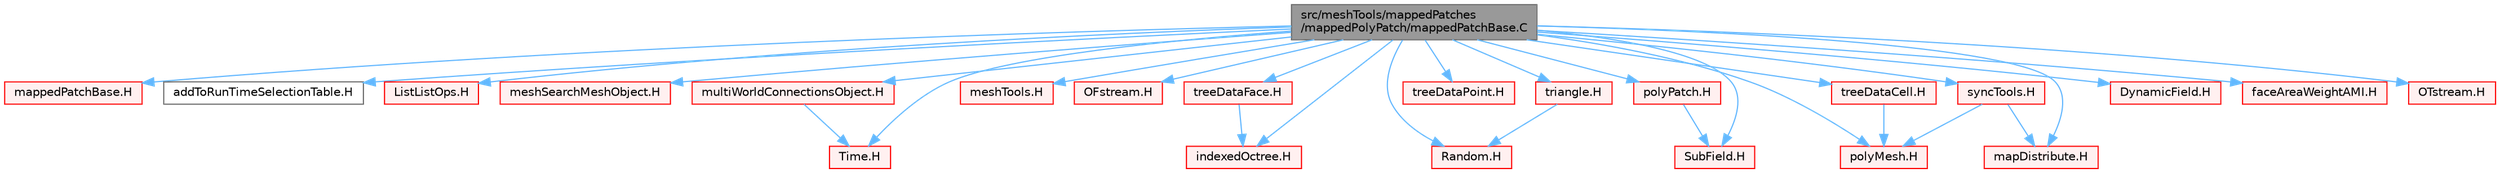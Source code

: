 digraph "src/meshTools/mappedPatches/mappedPolyPatch/mappedPatchBase.C"
{
 // LATEX_PDF_SIZE
  bgcolor="transparent";
  edge [fontname=Helvetica,fontsize=10,labelfontname=Helvetica,labelfontsize=10];
  node [fontname=Helvetica,fontsize=10,shape=box,height=0.2,width=0.4];
  Node1 [id="Node000001",label="src/meshTools/mappedPatches\l/mappedPolyPatch/mappedPatchBase.C",height=0.2,width=0.4,color="gray40", fillcolor="grey60", style="filled", fontcolor="black",tooltip=" "];
  Node1 -> Node2 [id="edge1_Node000001_Node000002",color="steelblue1",style="solid",tooltip=" "];
  Node2 [id="Node000002",label="mappedPatchBase.H",height=0.2,width=0.4,color="red", fillcolor="#FFF0F0", style="filled",URL="$mappedPatchBase_8H.html",tooltip=" "];
  Node1 -> Node297 [id="edge2_Node000001_Node000297",color="steelblue1",style="solid",tooltip=" "];
  Node297 [id="Node000297",label="addToRunTimeSelectionTable.H",height=0.2,width=0.4,color="grey40", fillcolor="white", style="filled",URL="$addToRunTimeSelectionTable_8H.html",tooltip="Macros for easy insertion into run-time selection tables."];
  Node1 -> Node217 [id="edge3_Node000001_Node000217",color="steelblue1",style="solid",tooltip=" "];
  Node217 [id="Node000217",label="ListListOps.H",height=0.2,width=0.4,color="red", fillcolor="#FFF0F0", style="filled",URL="$ListListOps_8H.html",tooltip=" "];
  Node1 -> Node298 [id="edge4_Node000001_Node000298",color="steelblue1",style="solid",tooltip=" "];
  Node298 [id="Node000298",label="meshSearchMeshObject.H",height=0.2,width=0.4,color="red", fillcolor="#FFF0F0", style="filled",URL="$meshSearchMeshObject_8H.html",tooltip=" "];
  Node1 -> Node338 [id="edge5_Node000001_Node000338",color="steelblue1",style="solid",tooltip=" "];
  Node338 [id="Node000338",label="multiWorldConnectionsObject.H",height=0.2,width=0.4,color="red", fillcolor="#FFF0F0", style="filled",URL="$multiWorldConnectionsObject_8H.html",tooltip=" "];
  Node338 -> Node340 [id="edge6_Node000338_Node000340",color="steelblue1",style="solid",tooltip=" "];
  Node340 [id="Node000340",label="Time.H",height=0.2,width=0.4,color="red", fillcolor="#FFF0F0", style="filled",URL="$Time_8H.html",tooltip=" "];
  Node1 -> Node380 [id="edge7_Node000001_Node000380",color="steelblue1",style="solid",tooltip=" "];
  Node380 [id="Node000380",label="meshTools.H",height=0.2,width=0.4,color="red", fillcolor="#FFF0F0", style="filled",URL="$meshTools_8H.html",tooltip=" "];
  Node1 -> Node381 [id="edge8_Node000001_Node000381",color="steelblue1",style="solid",tooltip=" "];
  Node381 [id="Node000381",label="OFstream.H",height=0.2,width=0.4,color="red", fillcolor="#FFF0F0", style="filled",URL="$OFstream_8H.html",tooltip=" "];
  Node1 -> Node243 [id="edge9_Node000001_Node000243",color="steelblue1",style="solid",tooltip=" "];
  Node243 [id="Node000243",label="Random.H",height=0.2,width=0.4,color="red", fillcolor="#FFF0F0", style="filled",URL="$Random_8H.html",tooltip=" "];
  Node1 -> Node384 [id="edge10_Node000001_Node000384",color="steelblue1",style="solid",tooltip=" "];
  Node384 [id="Node000384",label="treeDataFace.H",height=0.2,width=0.4,color="red", fillcolor="#FFF0F0", style="filled",URL="$treeDataFace_8H.html",tooltip=" "];
  Node384 -> Node268 [id="edge11_Node000384_Node000268",color="steelblue1",style="solid",tooltip=" "];
  Node268 [id="Node000268",label="indexedOctree.H",height=0.2,width=0.4,color="red", fillcolor="#FFF0F0", style="filled",URL="$indexedOctree_8H.html",tooltip=" "];
  Node1 -> Node385 [id="edge12_Node000001_Node000385",color="steelblue1",style="solid",tooltip=" "];
  Node385 [id="Node000385",label="treeDataPoint.H",height=0.2,width=0.4,color="red", fillcolor="#FFF0F0", style="filled",URL="$treeDataPoint_8H.html",tooltip=" "];
  Node1 -> Node268 [id="edge13_Node000001_Node000268",color="steelblue1",style="solid",tooltip=" "];
  Node1 -> Node301 [id="edge14_Node000001_Node000301",color="steelblue1",style="solid",tooltip=" "];
  Node301 [id="Node000301",label="polyMesh.H",height=0.2,width=0.4,color="red", fillcolor="#FFF0F0", style="filled",URL="$polyMesh_8H.html",tooltip=" "];
  Node1 -> Node322 [id="edge15_Node000001_Node000322",color="steelblue1",style="solid",tooltip=" "];
  Node322 [id="Node000322",label="polyPatch.H",height=0.2,width=0.4,color="red", fillcolor="#FFF0F0", style="filled",URL="$polyPatch_8H.html",tooltip=" "];
  Node322 -> Node324 [id="edge16_Node000322_Node000324",color="steelblue1",style="solid",tooltip=" "];
  Node324 [id="Node000324",label="SubField.H",height=0.2,width=0.4,color="red", fillcolor="#FFF0F0", style="filled",URL="$SubField_8H.html",tooltip=" "];
  Node1 -> Node340 [id="edge17_Node000001_Node000340",color="steelblue1",style="solid",tooltip=" "];
  Node1 -> Node386 [id="edge18_Node000001_Node000386",color="steelblue1",style="solid",tooltip=" "];
  Node386 [id="Node000386",label="mapDistribute.H",height=0.2,width=0.4,color="red", fillcolor="#FFF0F0", style="filled",URL="$mapDistribute_8H.html",tooltip=" "];
  Node1 -> Node324 [id="edge19_Node000001_Node000324",color="steelblue1",style="solid",tooltip=" "];
  Node1 -> Node255 [id="edge20_Node000001_Node000255",color="steelblue1",style="solid",tooltip=" "];
  Node255 [id="Node000255",label="triangle.H",height=0.2,width=0.4,color="red", fillcolor="#FFF0F0", style="filled",URL="$triangle_8H.html",tooltip=" "];
  Node255 -> Node243 [id="edge21_Node000255_Node000243",color="steelblue1",style="solid",tooltip=" "];
  Node1 -> Node397 [id="edge22_Node000001_Node000397",color="steelblue1",style="solid",tooltip=" "];
  Node397 [id="Node000397",label="syncTools.H",height=0.2,width=0.4,color="red", fillcolor="#FFF0F0", style="filled",URL="$syncTools_8H.html",tooltip=" "];
  Node397 -> Node301 [id="edge23_Node000397_Node000301",color="steelblue1",style="solid",tooltip=" "];
  Node397 -> Node386 [id="edge24_Node000397_Node000386",color="steelblue1",style="solid",tooltip=" "];
  Node1 -> Node398 [id="edge25_Node000001_Node000398",color="steelblue1",style="solid",tooltip=" "];
  Node398 [id="Node000398",label="treeDataCell.H",height=0.2,width=0.4,color="red", fillcolor="#FFF0F0", style="filled",URL="$treeDataCell_8H.html",tooltip=" "];
  Node398 -> Node301 [id="edge26_Node000398_Node000301",color="steelblue1",style="solid",tooltip=" "];
  Node1 -> Node399 [id="edge27_Node000001_Node000399",color="steelblue1",style="solid",tooltip=" "];
  Node399 [id="Node000399",label="DynamicField.H",height=0.2,width=0.4,color="red", fillcolor="#FFF0F0", style="filled",URL="$DynamicField_8H.html",tooltip=" "];
  Node1 -> Node401 [id="edge28_Node000001_Node000401",color="steelblue1",style="solid",tooltip=" "];
  Node401 [id="Node000401",label="faceAreaWeightAMI.H",height=0.2,width=0.4,color="red", fillcolor="#FFF0F0", style="filled",URL="$faceAreaWeightAMI_8H.html",tooltip=" "];
  Node1 -> Node404 [id="edge29_Node000001_Node000404",color="steelblue1",style="solid",tooltip=" "];
  Node404 [id="Node000404",label="OTstream.H",height=0.2,width=0.4,color="red", fillcolor="#FFF0F0", style="filled",URL="$OTstream_8H.html",tooltip=" "];
}
